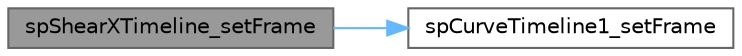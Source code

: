 digraph "spShearXTimeline_setFrame"
{
 // LATEX_PDF_SIZE
  bgcolor="transparent";
  edge [fontname=Helvetica,fontsize=10,labelfontname=Helvetica,labelfontsize=10];
  node [fontname=Helvetica,fontsize=10,shape=box,height=0.2,width=0.4];
  rankdir="LR";
  Node1 [id="Node000001",label="spShearXTimeline_setFrame",height=0.2,width=0.4,color="gray40", fillcolor="grey60", style="filled", fontcolor="black",tooltip=" "];
  Node1 -> Node2 [id="edge1_Node000001_Node000002",color="steelblue1",style="solid",tooltip=" "];
  Node2 [id="Node000002",label="spCurveTimeline1_setFrame",height=0.2,width=0.4,color="grey40", fillcolor="white", style="filled",URL="$_animation_8c.html#a7d3817d0f131810cf0d9a2b483153d29",tooltip=" "];
}
